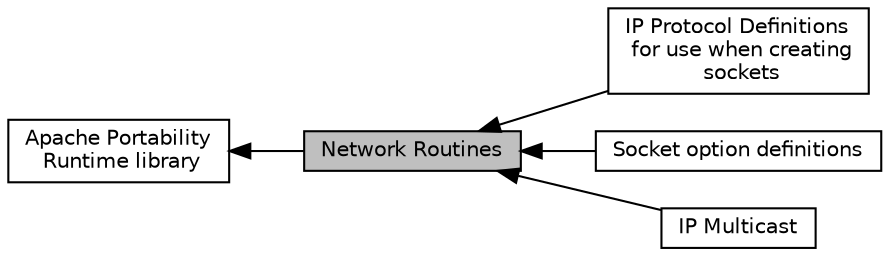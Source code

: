 digraph "Network Routines"
{
  edge [fontname="Helvetica",fontsize="10",labelfontname="Helvetica",labelfontsize="10"];
  node [fontname="Helvetica",fontsize="10",shape=box];
  rankdir=LR;
  Node4 [label="IP Protocol Definitions\l for use when creating\l sockets",height=0.2,width=0.4,color="black", fillcolor="white", style="filled",URL="$group___i_p___proto.html",tooltip=" "];
  Node3 [label="Socket option definitions",height=0.2,width=0.4,color="black", fillcolor="white", style="filled",URL="$group__apr__sockopt.html",tooltip=" "];
  Node5 [label="IP Multicast",height=0.2,width=0.4,color="black", fillcolor="white", style="filled",URL="$group__apr__mcast.html",tooltip=" "];
  Node2 [label="Apache Portability\l Runtime library",height=0.2,width=0.4,color="black", fillcolor="white", style="filled",URL="$group___a_p_r.html",tooltip=" "];
  Node1 [label="Network Routines",height=0.2,width=0.4,color="black", fillcolor="grey75", style="filled", fontcolor="black",tooltip=" "];
  Node2->Node1 [shape=plaintext, dir="back", style="solid"];
  Node1->Node3 [shape=plaintext, dir="back", style="solid"];
  Node1->Node4 [shape=plaintext, dir="back", style="solid"];
  Node1->Node5 [shape=plaintext, dir="back", style="solid"];
}
